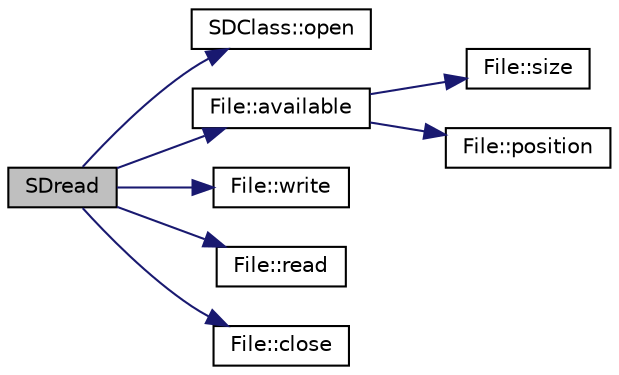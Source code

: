 digraph "SDread"
{
  edge [fontname="Helvetica",fontsize="10",labelfontname="Helvetica",labelfontsize="10"];
  node [fontname="Helvetica",fontsize="10",shape=record];
  rankdir="LR";
  Node1 [label="SDread",height=0.2,width=0.4,color="black", fillcolor="grey75", style="filled", fontcolor="black"];
  Node1 -> Node2 [color="midnightblue",fontsize="10",style="solid",fontname="Helvetica"];
  Node2 [label="SDClass::open",height=0.2,width=0.4,color="black", fillcolor="white", style="filled",URL="$class_s_d_class.html#a02207388d102649d4a17901183c13f18"];
  Node1 -> Node3 [color="midnightblue",fontsize="10",style="solid",fontname="Helvetica"];
  Node3 [label="File::available",height=0.2,width=0.4,color="black", fillcolor="white", style="filled",URL="$class_file.html#acf613c4e75bae85f543b30e701ebcc44"];
  Node3 -> Node4 [color="midnightblue",fontsize="10",style="solid",fontname="Helvetica"];
  Node4 [label="File::size",height=0.2,width=0.4,color="black", fillcolor="white", style="filled",URL="$class_file.html#a603d3cd3319142d00a7ebd434970b017"];
  Node3 -> Node5 [color="midnightblue",fontsize="10",style="solid",fontname="Helvetica"];
  Node5 [label="File::position",height=0.2,width=0.4,color="black", fillcolor="white", style="filled",URL="$class_file.html#aae991c597c0bc4c5eb44c1f3b06a21ec"];
  Node1 -> Node6 [color="midnightblue",fontsize="10",style="solid",fontname="Helvetica"];
  Node6 [label="File::write",height=0.2,width=0.4,color="black", fillcolor="white", style="filled",URL="$class_file.html#acee911dcb9057b964fd5b3ce888a934b"];
  Node1 -> Node7 [color="midnightblue",fontsize="10",style="solid",fontname="Helvetica"];
  Node7 [label="File::read",height=0.2,width=0.4,color="black", fillcolor="white", style="filled",URL="$class_file.html#a4c46a1975e66c37977bf07c58ec10b4e"];
  Node1 -> Node8 [color="midnightblue",fontsize="10",style="solid",fontname="Helvetica"];
  Node8 [label="File::close",height=0.2,width=0.4,color="black", fillcolor="white", style="filled",URL="$class_file.html#a83cbce54d6c3b8c2f417b51f6b3f488c"];
}
